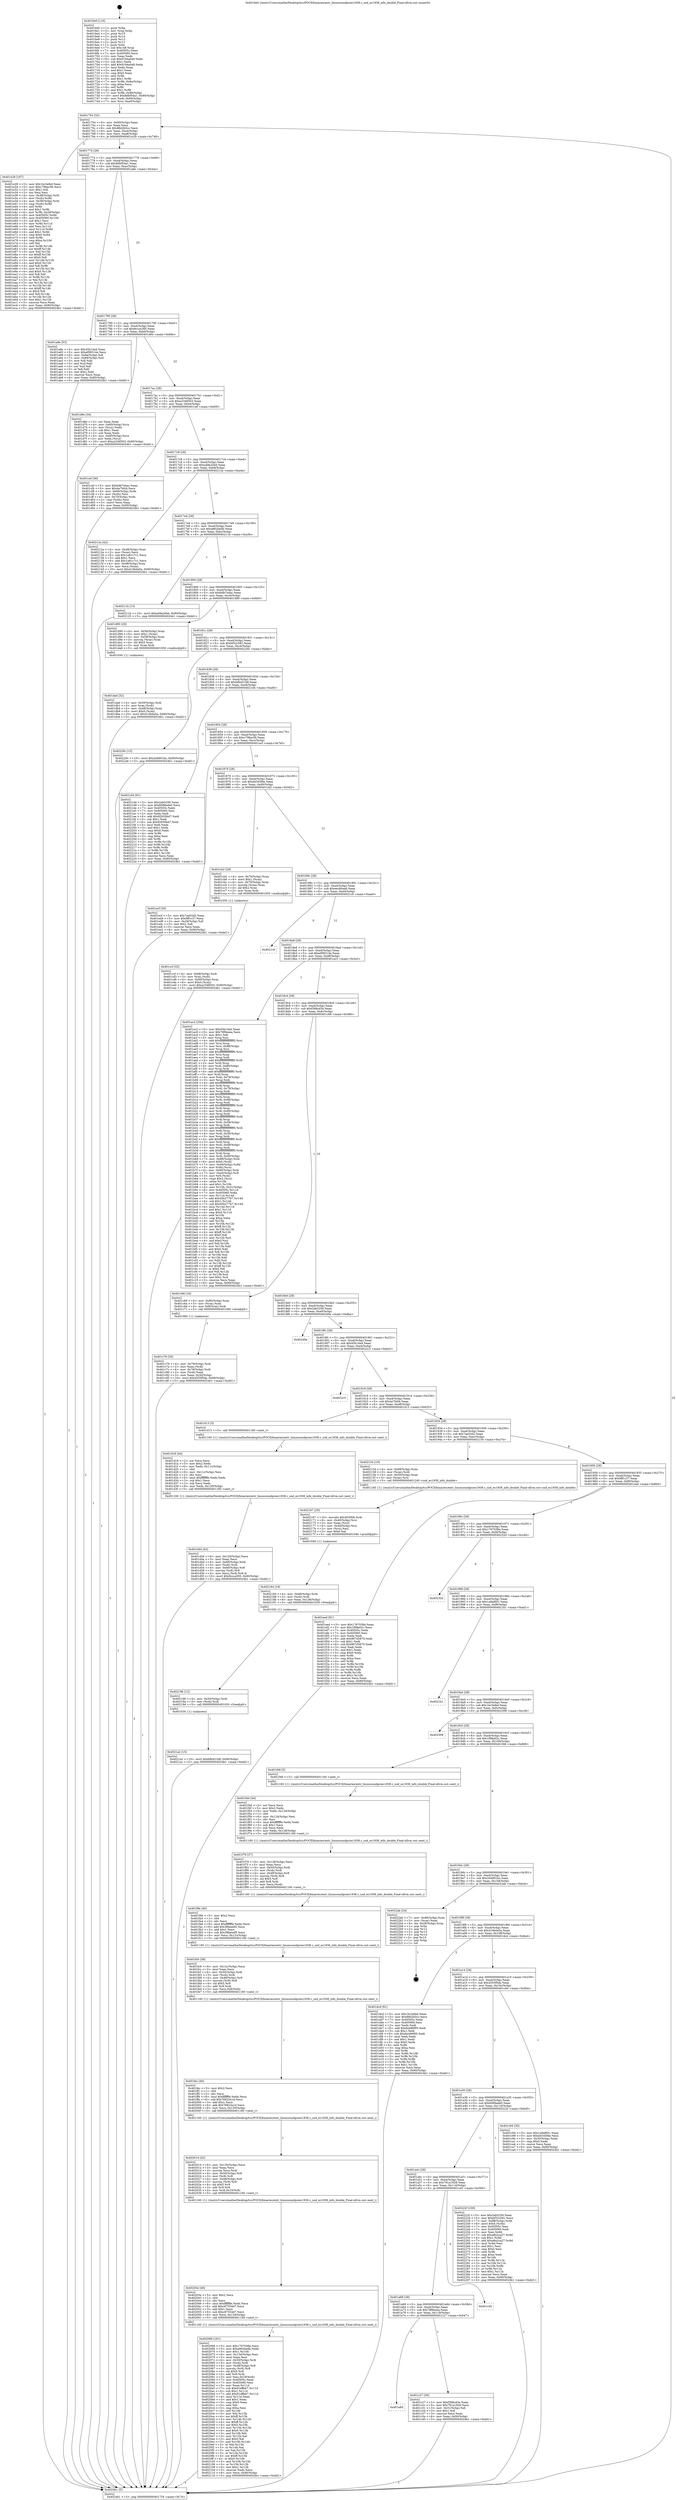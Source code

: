 digraph "0x4016e0" {
  label = "0x4016e0 (/mnt/c/Users/mathe/Desktop/tcc/POCII/binaries/extr_linuxsoundpcies1938.c_snd_es1938_info_double_Final-ollvm.out::main(0))"
  labelloc = "t"
  node[shape=record]

  Entry [label="",width=0.3,height=0.3,shape=circle,fillcolor=black,style=filled]
  "0x401754" [label="{
     0x401754 [32]\l
     | [instrs]\l
     &nbsp;&nbsp;0x401754 \<+6\>: mov -0x90(%rbp),%eax\l
     &nbsp;&nbsp;0x40175a \<+2\>: mov %eax,%ecx\l
     &nbsp;&nbsp;0x40175c \<+6\>: sub $0x88d2b5cc,%ecx\l
     &nbsp;&nbsp;0x401762 \<+6\>: mov %eax,-0xa4(%rbp)\l
     &nbsp;&nbsp;0x401768 \<+6\>: mov %ecx,-0xa8(%rbp)\l
     &nbsp;&nbsp;0x40176e \<+6\>: je 0000000000401e28 \<main+0x748\>\l
  }"]
  "0x401e28" [label="{
     0x401e28 [167]\l
     | [instrs]\l
     &nbsp;&nbsp;0x401e28 \<+5\>: mov $0x1bc3efed,%eax\l
     &nbsp;&nbsp;0x401e2d \<+5\>: mov $0xc796ac5b,%ecx\l
     &nbsp;&nbsp;0x401e32 \<+2\>: mov $0x1,%dl\l
     &nbsp;&nbsp;0x401e34 \<+2\>: xor %esi,%esi\l
     &nbsp;&nbsp;0x401e36 \<+4\>: mov -0x48(%rbp),%rdi\l
     &nbsp;&nbsp;0x401e3a \<+3\>: mov (%rdi),%r8d\l
     &nbsp;&nbsp;0x401e3d \<+4\>: mov -0x58(%rbp),%rdi\l
     &nbsp;&nbsp;0x401e41 \<+3\>: cmp (%rdi),%r8d\l
     &nbsp;&nbsp;0x401e44 \<+4\>: setl %r9b\l
     &nbsp;&nbsp;0x401e48 \<+4\>: and $0x1,%r9b\l
     &nbsp;&nbsp;0x401e4c \<+4\>: mov %r9b,-0x29(%rbp)\l
     &nbsp;&nbsp;0x401e50 \<+8\>: mov 0x40505c,%r8d\l
     &nbsp;&nbsp;0x401e58 \<+8\>: mov 0x405060,%r10d\l
     &nbsp;&nbsp;0x401e60 \<+3\>: sub $0x1,%esi\l
     &nbsp;&nbsp;0x401e63 \<+3\>: mov %r8d,%r11d\l
     &nbsp;&nbsp;0x401e66 \<+3\>: add %esi,%r11d\l
     &nbsp;&nbsp;0x401e69 \<+4\>: imul %r11d,%r8d\l
     &nbsp;&nbsp;0x401e6d \<+4\>: and $0x1,%r8d\l
     &nbsp;&nbsp;0x401e71 \<+4\>: cmp $0x0,%r8d\l
     &nbsp;&nbsp;0x401e75 \<+4\>: sete %r9b\l
     &nbsp;&nbsp;0x401e79 \<+4\>: cmp $0xa,%r10d\l
     &nbsp;&nbsp;0x401e7d \<+3\>: setl %bl\l
     &nbsp;&nbsp;0x401e80 \<+3\>: mov %r9b,%r14b\l
     &nbsp;&nbsp;0x401e83 \<+4\>: xor $0xff,%r14b\l
     &nbsp;&nbsp;0x401e87 \<+3\>: mov %bl,%r15b\l
     &nbsp;&nbsp;0x401e8a \<+4\>: xor $0xff,%r15b\l
     &nbsp;&nbsp;0x401e8e \<+3\>: xor $0x0,%dl\l
     &nbsp;&nbsp;0x401e91 \<+3\>: mov %r14b,%r12b\l
     &nbsp;&nbsp;0x401e94 \<+4\>: and $0x0,%r12b\l
     &nbsp;&nbsp;0x401e98 \<+3\>: and %dl,%r9b\l
     &nbsp;&nbsp;0x401e9b \<+3\>: mov %r15b,%r13b\l
     &nbsp;&nbsp;0x401e9e \<+4\>: and $0x0,%r13b\l
     &nbsp;&nbsp;0x401ea2 \<+2\>: and %dl,%bl\l
     &nbsp;&nbsp;0x401ea4 \<+3\>: or %r9b,%r12b\l
     &nbsp;&nbsp;0x401ea7 \<+3\>: or %bl,%r13b\l
     &nbsp;&nbsp;0x401eaa \<+3\>: xor %r13b,%r12b\l
     &nbsp;&nbsp;0x401ead \<+3\>: or %r15b,%r14b\l
     &nbsp;&nbsp;0x401eb0 \<+4\>: xor $0xff,%r14b\l
     &nbsp;&nbsp;0x401eb4 \<+3\>: or $0x0,%dl\l
     &nbsp;&nbsp;0x401eb7 \<+3\>: and %dl,%r14b\l
     &nbsp;&nbsp;0x401eba \<+3\>: or %r14b,%r12b\l
     &nbsp;&nbsp;0x401ebd \<+4\>: test $0x1,%r12b\l
     &nbsp;&nbsp;0x401ec1 \<+3\>: cmovne %ecx,%eax\l
     &nbsp;&nbsp;0x401ec4 \<+6\>: mov %eax,-0x90(%rbp)\l
     &nbsp;&nbsp;0x401eca \<+5\>: jmp 00000000004024b1 \<main+0xdd1\>\l
  }"]
  "0x401774" [label="{
     0x401774 [28]\l
     | [instrs]\l
     &nbsp;&nbsp;0x401774 \<+5\>: jmp 0000000000401779 \<main+0x99\>\l
     &nbsp;&nbsp;0x401779 \<+6\>: mov -0xa4(%rbp),%eax\l
     &nbsp;&nbsp;0x40177f \<+5\>: sub $0x8dbf54a1,%eax\l
     &nbsp;&nbsp;0x401784 \<+6\>: mov %eax,-0xac(%rbp)\l
     &nbsp;&nbsp;0x40178a \<+6\>: je 0000000000401a8e \<main+0x3ae\>\l
  }"]
  Exit [label="",width=0.3,height=0.3,shape=circle,fillcolor=black,style=filled,peripheries=2]
  "0x401a8e" [label="{
     0x401a8e [53]\l
     | [instrs]\l
     &nbsp;&nbsp;0x401a8e \<+5\>: mov $0x45b14a4,%eax\l
     &nbsp;&nbsp;0x401a93 \<+5\>: mov $0xef08314e,%ecx\l
     &nbsp;&nbsp;0x401a98 \<+6\>: mov -0x8a(%rbp),%dl\l
     &nbsp;&nbsp;0x401a9e \<+7\>: mov -0x89(%rbp),%sil\l
     &nbsp;&nbsp;0x401aa5 \<+3\>: mov %dl,%dil\l
     &nbsp;&nbsp;0x401aa8 \<+3\>: and %sil,%dil\l
     &nbsp;&nbsp;0x401aab \<+3\>: xor %sil,%dl\l
     &nbsp;&nbsp;0x401aae \<+3\>: or %dl,%dil\l
     &nbsp;&nbsp;0x401ab1 \<+4\>: test $0x1,%dil\l
     &nbsp;&nbsp;0x401ab5 \<+3\>: cmovne %ecx,%eax\l
     &nbsp;&nbsp;0x401ab8 \<+6\>: mov %eax,-0x90(%rbp)\l
     &nbsp;&nbsp;0x401abe \<+5\>: jmp 00000000004024b1 \<main+0xdd1\>\l
  }"]
  "0x401790" [label="{
     0x401790 [28]\l
     | [instrs]\l
     &nbsp;&nbsp;0x401790 \<+5\>: jmp 0000000000401795 \<main+0xb5\>\l
     &nbsp;&nbsp;0x401795 \<+6\>: mov -0xa4(%rbp),%eax\l
     &nbsp;&nbsp;0x40179b \<+5\>: sub $0x9ccca395,%eax\l
     &nbsp;&nbsp;0x4017a0 \<+6\>: mov %eax,-0xb0(%rbp)\l
     &nbsp;&nbsp;0x4017a6 \<+6\>: je 0000000000401d6e \<main+0x68e\>\l
  }"]
  "0x4024b1" [label="{
     0x4024b1 [5]\l
     | [instrs]\l
     &nbsp;&nbsp;0x4024b1 \<+5\>: jmp 0000000000401754 \<main+0x74\>\l
  }"]
  "0x4016e0" [label="{
     0x4016e0 [116]\l
     | [instrs]\l
     &nbsp;&nbsp;0x4016e0 \<+1\>: push %rbp\l
     &nbsp;&nbsp;0x4016e1 \<+3\>: mov %rsp,%rbp\l
     &nbsp;&nbsp;0x4016e4 \<+2\>: push %r15\l
     &nbsp;&nbsp;0x4016e6 \<+2\>: push %r14\l
     &nbsp;&nbsp;0x4016e8 \<+2\>: push %r13\l
     &nbsp;&nbsp;0x4016ea \<+2\>: push %r12\l
     &nbsp;&nbsp;0x4016ec \<+1\>: push %rbx\l
     &nbsp;&nbsp;0x4016ed \<+7\>: sub $0x148,%rsp\l
     &nbsp;&nbsp;0x4016f4 \<+7\>: mov 0x40505c,%eax\l
     &nbsp;&nbsp;0x4016fb \<+7\>: mov 0x405060,%ecx\l
     &nbsp;&nbsp;0x401702 \<+2\>: mov %eax,%edx\l
     &nbsp;&nbsp;0x401704 \<+6\>: sub $0x9194a0a9,%edx\l
     &nbsp;&nbsp;0x40170a \<+3\>: sub $0x1,%edx\l
     &nbsp;&nbsp;0x40170d \<+6\>: add $0x9194a0a9,%edx\l
     &nbsp;&nbsp;0x401713 \<+3\>: imul %edx,%eax\l
     &nbsp;&nbsp;0x401716 \<+3\>: and $0x1,%eax\l
     &nbsp;&nbsp;0x401719 \<+3\>: cmp $0x0,%eax\l
     &nbsp;&nbsp;0x40171c \<+4\>: sete %r8b\l
     &nbsp;&nbsp;0x401720 \<+4\>: and $0x1,%r8b\l
     &nbsp;&nbsp;0x401724 \<+7\>: mov %r8b,-0x8a(%rbp)\l
     &nbsp;&nbsp;0x40172b \<+3\>: cmp $0xa,%ecx\l
     &nbsp;&nbsp;0x40172e \<+4\>: setl %r8b\l
     &nbsp;&nbsp;0x401732 \<+4\>: and $0x1,%r8b\l
     &nbsp;&nbsp;0x401736 \<+7\>: mov %r8b,-0x89(%rbp)\l
     &nbsp;&nbsp;0x40173d \<+10\>: movl $0x8dbf54a1,-0x90(%rbp)\l
     &nbsp;&nbsp;0x401747 \<+6\>: mov %edi,-0x94(%rbp)\l
     &nbsp;&nbsp;0x40174d \<+7\>: mov %rsi,-0xa0(%rbp)\l
  }"]
  "0x4021a2" [label="{
     0x4021a2 [15]\l
     | [instrs]\l
     &nbsp;&nbsp;0x4021a2 \<+10\>: movl $0xbfb451b8,-0x90(%rbp)\l
     &nbsp;&nbsp;0x4021ac \<+5\>: jmp 00000000004024b1 \<main+0xdd1\>\l
  }"]
  "0x401d6e" [label="{
     0x401d6e [34]\l
     | [instrs]\l
     &nbsp;&nbsp;0x401d6e \<+2\>: xor %eax,%eax\l
     &nbsp;&nbsp;0x401d70 \<+4\>: mov -0x60(%rbp),%rcx\l
     &nbsp;&nbsp;0x401d74 \<+2\>: mov (%rcx),%edx\l
     &nbsp;&nbsp;0x401d76 \<+3\>: sub $0x1,%eax\l
     &nbsp;&nbsp;0x401d79 \<+2\>: sub %eax,%edx\l
     &nbsp;&nbsp;0x401d7b \<+4\>: mov -0x60(%rbp),%rcx\l
     &nbsp;&nbsp;0x401d7f \<+2\>: mov %edx,(%rcx)\l
     &nbsp;&nbsp;0x401d81 \<+10\>: movl $0xa2348503,-0x90(%rbp)\l
     &nbsp;&nbsp;0x401d8b \<+5\>: jmp 00000000004024b1 \<main+0xdd1\>\l
  }"]
  "0x4017ac" [label="{
     0x4017ac [28]\l
     | [instrs]\l
     &nbsp;&nbsp;0x4017ac \<+5\>: jmp 00000000004017b1 \<main+0xd1\>\l
     &nbsp;&nbsp;0x4017b1 \<+6\>: mov -0xa4(%rbp),%eax\l
     &nbsp;&nbsp;0x4017b7 \<+5\>: sub $0xa2348503,%eax\l
     &nbsp;&nbsp;0x4017bc \<+6\>: mov %eax,-0xb4(%rbp)\l
     &nbsp;&nbsp;0x4017c2 \<+6\>: je 0000000000401cef \<main+0x60f\>\l
  }"]
  "0x402196" [label="{
     0x402196 [12]\l
     | [instrs]\l
     &nbsp;&nbsp;0x402196 \<+4\>: mov -0x50(%rbp),%rdi\l
     &nbsp;&nbsp;0x40219a \<+3\>: mov (%rdi),%rdi\l
     &nbsp;&nbsp;0x40219d \<+5\>: call 0000000000401030 \<free@plt\>\l
     | [calls]\l
     &nbsp;&nbsp;0x401030 \{1\} (unknown)\l
  }"]
  "0x401cef" [label="{
     0x401cef [36]\l
     | [instrs]\l
     &nbsp;&nbsp;0x401cef \<+5\>: mov $0xbdb7e4ac,%eax\l
     &nbsp;&nbsp;0x401cf4 \<+5\>: mov $0x4e7bfcb,%ecx\l
     &nbsp;&nbsp;0x401cf9 \<+4\>: mov -0x60(%rbp),%rdx\l
     &nbsp;&nbsp;0x401cfd \<+2\>: mov (%rdx),%esi\l
     &nbsp;&nbsp;0x401cff \<+4\>: mov -0x70(%rbp),%rdx\l
     &nbsp;&nbsp;0x401d03 \<+2\>: cmp (%rdx),%esi\l
     &nbsp;&nbsp;0x401d05 \<+3\>: cmovl %ecx,%eax\l
     &nbsp;&nbsp;0x401d08 \<+6\>: mov %eax,-0x90(%rbp)\l
     &nbsp;&nbsp;0x401d0e \<+5\>: jmp 00000000004024b1 \<main+0xdd1\>\l
  }"]
  "0x4017c8" [label="{
     0x4017c8 [28]\l
     | [instrs]\l
     &nbsp;&nbsp;0x4017c8 \<+5\>: jmp 00000000004017cd \<main+0xed\>\l
     &nbsp;&nbsp;0x4017cd \<+6\>: mov -0xa4(%rbp),%eax\l
     &nbsp;&nbsp;0x4017d3 \<+5\>: sub $0xa49a2d4d,%eax\l
     &nbsp;&nbsp;0x4017d8 \<+6\>: mov %eax,-0xb8(%rbp)\l
     &nbsp;&nbsp;0x4017de \<+6\>: je 000000000040212a \<main+0xa4a\>\l
  }"]
  "0x402184" [label="{
     0x402184 [18]\l
     | [instrs]\l
     &nbsp;&nbsp;0x402184 \<+4\>: mov -0x68(%rbp),%rdi\l
     &nbsp;&nbsp;0x402188 \<+3\>: mov (%rdi),%rdi\l
     &nbsp;&nbsp;0x40218b \<+6\>: mov %eax,-0x138(%rbp)\l
     &nbsp;&nbsp;0x402191 \<+5\>: call 0000000000401030 \<free@plt\>\l
     | [calls]\l
     &nbsp;&nbsp;0x401030 \{1\} (unknown)\l
  }"]
  "0x40212a" [label="{
     0x40212a [42]\l
     | [instrs]\l
     &nbsp;&nbsp;0x40212a \<+4\>: mov -0x48(%rbp),%rax\l
     &nbsp;&nbsp;0x40212e \<+2\>: mov (%rax),%ecx\l
     &nbsp;&nbsp;0x402130 \<+6\>: sub $0x1a81c7c1,%ecx\l
     &nbsp;&nbsp;0x402136 \<+3\>: add $0x1,%ecx\l
     &nbsp;&nbsp;0x402139 \<+6\>: add $0x1a81c7c1,%ecx\l
     &nbsp;&nbsp;0x40213f \<+4\>: mov -0x48(%rbp),%rax\l
     &nbsp;&nbsp;0x402143 \<+2\>: mov %ecx,(%rax)\l
     &nbsp;&nbsp;0x402145 \<+10\>: movl $0x410bda5a,-0x90(%rbp)\l
     &nbsp;&nbsp;0x40214f \<+5\>: jmp 00000000004024b1 \<main+0xdd1\>\l
  }"]
  "0x4017e4" [label="{
     0x4017e4 [28]\l
     | [instrs]\l
     &nbsp;&nbsp;0x4017e4 \<+5\>: jmp 00000000004017e9 \<main+0x109\>\l
     &nbsp;&nbsp;0x4017e9 \<+6\>: mov -0xa4(%rbp),%eax\l
     &nbsp;&nbsp;0x4017ef \<+5\>: sub $0xa862bedb,%eax\l
     &nbsp;&nbsp;0x4017f4 \<+6\>: mov %eax,-0xbc(%rbp)\l
     &nbsp;&nbsp;0x4017fa \<+6\>: je 000000000040211b \<main+0xa3b\>\l
  }"]
  "0x402167" [label="{
     0x402167 [29]\l
     | [instrs]\l
     &nbsp;&nbsp;0x402167 \<+10\>: movabs $0x4030b6,%rdi\l
     &nbsp;&nbsp;0x402171 \<+4\>: mov -0x40(%rbp),%rsi\l
     &nbsp;&nbsp;0x402175 \<+2\>: mov %eax,(%rsi)\l
     &nbsp;&nbsp;0x402177 \<+4\>: mov -0x40(%rbp),%rsi\l
     &nbsp;&nbsp;0x40217b \<+2\>: mov (%rsi),%esi\l
     &nbsp;&nbsp;0x40217d \<+2\>: mov $0x0,%al\l
     &nbsp;&nbsp;0x40217f \<+5\>: call 0000000000401040 \<printf@plt\>\l
     | [calls]\l
     &nbsp;&nbsp;0x401040 \{1\} (unknown)\l
  }"]
  "0x40211b" [label="{
     0x40211b [15]\l
     | [instrs]\l
     &nbsp;&nbsp;0x40211b \<+10\>: movl $0xa49a2d4d,-0x90(%rbp)\l
     &nbsp;&nbsp;0x402125 \<+5\>: jmp 00000000004024b1 \<main+0xdd1\>\l
  }"]
  "0x401800" [label="{
     0x401800 [28]\l
     | [instrs]\l
     &nbsp;&nbsp;0x401800 \<+5\>: jmp 0000000000401805 \<main+0x125\>\l
     &nbsp;&nbsp;0x401805 \<+6\>: mov -0xa4(%rbp),%eax\l
     &nbsp;&nbsp;0x40180b \<+5\>: sub $0xbdb7e4ac,%eax\l
     &nbsp;&nbsp;0x401810 \<+6\>: mov %eax,-0xc0(%rbp)\l
     &nbsp;&nbsp;0x401816 \<+6\>: je 0000000000401d90 \<main+0x6b0\>\l
  }"]
  "0x402066" [label="{
     0x402066 [181]\l
     | [instrs]\l
     &nbsp;&nbsp;0x402066 \<+5\>: mov $0x1767038a,%ecx\l
     &nbsp;&nbsp;0x40206b \<+5\>: mov $0xa862bedb,%edx\l
     &nbsp;&nbsp;0x402070 \<+3\>: mov $0x1,%r10b\l
     &nbsp;&nbsp;0x402073 \<+6\>: mov -0x134(%rbp),%esi\l
     &nbsp;&nbsp;0x402079 \<+3\>: imul %eax,%esi\l
     &nbsp;&nbsp;0x40207c \<+4\>: mov -0x50(%rbp),%rdi\l
     &nbsp;&nbsp;0x402080 \<+3\>: mov (%rdi),%rdi\l
     &nbsp;&nbsp;0x402083 \<+4\>: mov -0x48(%rbp),%r8\l
     &nbsp;&nbsp;0x402087 \<+3\>: movslq (%r8),%r8\l
     &nbsp;&nbsp;0x40208a \<+4\>: shl $0x5,%r8\l
     &nbsp;&nbsp;0x40208e \<+3\>: add %r8,%rdi\l
     &nbsp;&nbsp;0x402091 \<+3\>: mov %esi,0x18(%rdi)\l
     &nbsp;&nbsp;0x402094 \<+7\>: mov 0x40505c,%eax\l
     &nbsp;&nbsp;0x40209b \<+7\>: mov 0x405060,%esi\l
     &nbsp;&nbsp;0x4020a2 \<+3\>: mov %eax,%r11d\l
     &nbsp;&nbsp;0x4020a5 \<+7\>: sub $0x91dffeb7,%r11d\l
     &nbsp;&nbsp;0x4020ac \<+4\>: sub $0x1,%r11d\l
     &nbsp;&nbsp;0x4020b0 \<+7\>: add $0x91dffeb7,%r11d\l
     &nbsp;&nbsp;0x4020b7 \<+4\>: imul %r11d,%eax\l
     &nbsp;&nbsp;0x4020bb \<+3\>: and $0x1,%eax\l
     &nbsp;&nbsp;0x4020be \<+3\>: cmp $0x0,%eax\l
     &nbsp;&nbsp;0x4020c1 \<+3\>: sete %bl\l
     &nbsp;&nbsp;0x4020c4 \<+3\>: cmp $0xa,%esi\l
     &nbsp;&nbsp;0x4020c7 \<+4\>: setl %r14b\l
     &nbsp;&nbsp;0x4020cb \<+3\>: mov %bl,%r15b\l
     &nbsp;&nbsp;0x4020ce \<+4\>: xor $0xff,%r15b\l
     &nbsp;&nbsp;0x4020d2 \<+3\>: mov %r14b,%r12b\l
     &nbsp;&nbsp;0x4020d5 \<+4\>: xor $0xff,%r12b\l
     &nbsp;&nbsp;0x4020d9 \<+4\>: xor $0x0,%r10b\l
     &nbsp;&nbsp;0x4020dd \<+3\>: mov %r15b,%r13b\l
     &nbsp;&nbsp;0x4020e0 \<+4\>: and $0x0,%r13b\l
     &nbsp;&nbsp;0x4020e4 \<+3\>: and %r10b,%bl\l
     &nbsp;&nbsp;0x4020e7 \<+3\>: mov %r12b,%al\l
     &nbsp;&nbsp;0x4020ea \<+2\>: and $0x0,%al\l
     &nbsp;&nbsp;0x4020ec \<+3\>: and %r10b,%r14b\l
     &nbsp;&nbsp;0x4020ef \<+3\>: or %bl,%r13b\l
     &nbsp;&nbsp;0x4020f2 \<+3\>: or %r14b,%al\l
     &nbsp;&nbsp;0x4020f5 \<+3\>: xor %al,%r13b\l
     &nbsp;&nbsp;0x4020f8 \<+3\>: or %r12b,%r15b\l
     &nbsp;&nbsp;0x4020fb \<+4\>: xor $0xff,%r15b\l
     &nbsp;&nbsp;0x4020ff \<+4\>: or $0x0,%r10b\l
     &nbsp;&nbsp;0x402103 \<+3\>: and %r10b,%r15b\l
     &nbsp;&nbsp;0x402106 \<+3\>: or %r15b,%r13b\l
     &nbsp;&nbsp;0x402109 \<+4\>: test $0x1,%r13b\l
     &nbsp;&nbsp;0x40210d \<+3\>: cmovne %edx,%ecx\l
     &nbsp;&nbsp;0x402110 \<+6\>: mov %ecx,-0x90(%rbp)\l
     &nbsp;&nbsp;0x402116 \<+5\>: jmp 00000000004024b1 \<main+0xdd1\>\l
  }"]
  "0x401d90" [label="{
     0x401d90 [29]\l
     | [instrs]\l
     &nbsp;&nbsp;0x401d90 \<+4\>: mov -0x58(%rbp),%rax\l
     &nbsp;&nbsp;0x401d94 \<+6\>: movl $0x1,(%rax)\l
     &nbsp;&nbsp;0x401d9a \<+4\>: mov -0x58(%rbp),%rax\l
     &nbsp;&nbsp;0x401d9e \<+3\>: movslq (%rax),%rax\l
     &nbsp;&nbsp;0x401da1 \<+4\>: shl $0x5,%rax\l
     &nbsp;&nbsp;0x401da5 \<+3\>: mov %rax,%rdi\l
     &nbsp;&nbsp;0x401da8 \<+5\>: call 0000000000401050 \<malloc@plt\>\l
     | [calls]\l
     &nbsp;&nbsp;0x401050 \{1\} (unknown)\l
  }"]
  "0x40181c" [label="{
     0x40181c [28]\l
     | [instrs]\l
     &nbsp;&nbsp;0x40181c \<+5\>: jmp 0000000000401821 \<main+0x141\>\l
     &nbsp;&nbsp;0x401821 \<+6\>: mov -0xa4(%rbp),%eax\l
     &nbsp;&nbsp;0x401827 \<+5\>: sub $0xbf32c581,%eax\l
     &nbsp;&nbsp;0x40182c \<+6\>: mov %eax,-0xc4(%rbp)\l
     &nbsp;&nbsp;0x401832 \<+6\>: je 000000000040229c \<main+0xbbc\>\l
  }"]
  "0x40203e" [label="{
     0x40203e [40]\l
     | [instrs]\l
     &nbsp;&nbsp;0x40203e \<+5\>: mov $0x2,%ecx\l
     &nbsp;&nbsp;0x402043 \<+1\>: cltd\l
     &nbsp;&nbsp;0x402044 \<+2\>: idiv %ecx\l
     &nbsp;&nbsp;0x402046 \<+6\>: imul $0xfffffffe,%edx,%ecx\l
     &nbsp;&nbsp;0x40204c \<+6\>: add $0xc87554d7,%ecx\l
     &nbsp;&nbsp;0x402052 \<+3\>: add $0x1,%ecx\l
     &nbsp;&nbsp;0x402055 \<+6\>: sub $0xc87554d7,%ecx\l
     &nbsp;&nbsp;0x40205b \<+6\>: mov %ecx,-0x134(%rbp)\l
     &nbsp;&nbsp;0x402061 \<+5\>: call 0000000000401160 \<next_i\>\l
     | [calls]\l
     &nbsp;&nbsp;0x401160 \{1\} (/mnt/c/Users/mathe/Desktop/tcc/POCII/binaries/extr_linuxsoundpcies1938.c_snd_es1938_info_double_Final-ollvm.out::next_i)\l
  }"]
  "0x40229c" [label="{
     0x40229c [15]\l
     | [instrs]\l
     &nbsp;&nbsp;0x40229c \<+10\>: movl $0x2d4901bc,-0x90(%rbp)\l
     &nbsp;&nbsp;0x4022a6 \<+5\>: jmp 00000000004024b1 \<main+0xdd1\>\l
  }"]
  "0x401838" [label="{
     0x401838 [28]\l
     | [instrs]\l
     &nbsp;&nbsp;0x401838 \<+5\>: jmp 000000000040183d \<main+0x15d\>\l
     &nbsp;&nbsp;0x40183d \<+6\>: mov -0xa4(%rbp),%eax\l
     &nbsp;&nbsp;0x401843 \<+5\>: sub $0xbfb451b8,%eax\l
     &nbsp;&nbsp;0x401848 \<+6\>: mov %eax,-0xc8(%rbp)\l
     &nbsp;&nbsp;0x40184e \<+6\>: je 00000000004021d4 \<main+0xaf4\>\l
  }"]
  "0x402014" [label="{
     0x402014 [42]\l
     | [instrs]\l
     &nbsp;&nbsp;0x402014 \<+6\>: mov -0x130(%rbp),%ecx\l
     &nbsp;&nbsp;0x40201a \<+3\>: imul %eax,%ecx\l
     &nbsp;&nbsp;0x40201d \<+3\>: movslq %ecx,%rdi\l
     &nbsp;&nbsp;0x402020 \<+4\>: mov -0x50(%rbp),%r8\l
     &nbsp;&nbsp;0x402024 \<+3\>: mov (%r8),%r8\l
     &nbsp;&nbsp;0x402027 \<+4\>: mov -0x48(%rbp),%r9\l
     &nbsp;&nbsp;0x40202b \<+3\>: movslq (%r9),%r9\l
     &nbsp;&nbsp;0x40202e \<+4\>: shl $0x5,%r9\l
     &nbsp;&nbsp;0x402032 \<+3\>: add %r9,%r8\l
     &nbsp;&nbsp;0x402035 \<+4\>: mov %rdi,0x10(%r8)\l
     &nbsp;&nbsp;0x402039 \<+5\>: call 0000000000401160 \<next_i\>\l
     | [calls]\l
     &nbsp;&nbsp;0x401160 \{1\} (/mnt/c/Users/mathe/Desktop/tcc/POCII/binaries/extr_linuxsoundpcies1938.c_snd_es1938_info_double_Final-ollvm.out::next_i)\l
  }"]
  "0x4021d4" [label="{
     0x4021d4 [91]\l
     | [instrs]\l
     &nbsp;&nbsp;0x4021d4 \<+5\>: mov $0x2ab5256,%eax\l
     &nbsp;&nbsp;0x4021d9 \<+5\>: mov $0x6089ade0,%ecx\l
     &nbsp;&nbsp;0x4021de \<+7\>: mov 0x40505c,%edx\l
     &nbsp;&nbsp;0x4021e5 \<+7\>: mov 0x405060,%esi\l
     &nbsp;&nbsp;0x4021ec \<+2\>: mov %edx,%edi\l
     &nbsp;&nbsp;0x4021ee \<+6\>: add $0x92650bd7,%edi\l
     &nbsp;&nbsp;0x4021f4 \<+3\>: sub $0x1,%edi\l
     &nbsp;&nbsp;0x4021f7 \<+6\>: sub $0x92650bd7,%edi\l
     &nbsp;&nbsp;0x4021fd \<+3\>: imul %edi,%edx\l
     &nbsp;&nbsp;0x402200 \<+3\>: and $0x1,%edx\l
     &nbsp;&nbsp;0x402203 \<+3\>: cmp $0x0,%edx\l
     &nbsp;&nbsp;0x402206 \<+4\>: sete %r8b\l
     &nbsp;&nbsp;0x40220a \<+3\>: cmp $0xa,%esi\l
     &nbsp;&nbsp;0x40220d \<+4\>: setl %r9b\l
     &nbsp;&nbsp;0x402211 \<+3\>: mov %r8b,%r10b\l
     &nbsp;&nbsp;0x402214 \<+3\>: and %r9b,%r10b\l
     &nbsp;&nbsp;0x402217 \<+3\>: xor %r9b,%r8b\l
     &nbsp;&nbsp;0x40221a \<+3\>: or %r8b,%r10b\l
     &nbsp;&nbsp;0x40221d \<+4\>: test $0x1,%r10b\l
     &nbsp;&nbsp;0x402221 \<+3\>: cmovne %ecx,%eax\l
     &nbsp;&nbsp;0x402224 \<+6\>: mov %eax,-0x90(%rbp)\l
     &nbsp;&nbsp;0x40222a \<+5\>: jmp 00000000004024b1 \<main+0xdd1\>\l
  }"]
  "0x401854" [label="{
     0x401854 [28]\l
     | [instrs]\l
     &nbsp;&nbsp;0x401854 \<+5\>: jmp 0000000000401859 \<main+0x179\>\l
     &nbsp;&nbsp;0x401859 \<+6\>: mov -0xa4(%rbp),%eax\l
     &nbsp;&nbsp;0x40185f \<+5\>: sub $0xc796ac5b,%eax\l
     &nbsp;&nbsp;0x401864 \<+6\>: mov %eax,-0xcc(%rbp)\l
     &nbsp;&nbsp;0x40186a \<+6\>: je 0000000000401ecf \<main+0x7ef\>\l
  }"]
  "0x401fec" [label="{
     0x401fec [40]\l
     | [instrs]\l
     &nbsp;&nbsp;0x401fec \<+5\>: mov $0x2,%ecx\l
     &nbsp;&nbsp;0x401ff1 \<+1\>: cltd\l
     &nbsp;&nbsp;0x401ff2 \<+2\>: idiv %ecx\l
     &nbsp;&nbsp;0x401ff4 \<+6\>: imul $0xfffffffe,%edx,%ecx\l
     &nbsp;&nbsp;0x401ffa \<+6\>: sub $0x76823a1d,%ecx\l
     &nbsp;&nbsp;0x402000 \<+3\>: add $0x1,%ecx\l
     &nbsp;&nbsp;0x402003 \<+6\>: add $0x76823a1d,%ecx\l
     &nbsp;&nbsp;0x402009 \<+6\>: mov %ecx,-0x130(%rbp)\l
     &nbsp;&nbsp;0x40200f \<+5\>: call 0000000000401160 \<next_i\>\l
     | [calls]\l
     &nbsp;&nbsp;0x401160 \{1\} (/mnt/c/Users/mathe/Desktop/tcc/POCII/binaries/extr_linuxsoundpcies1938.c_snd_es1938_info_double_Final-ollvm.out::next_i)\l
  }"]
  "0x401ecf" [label="{
     0x401ecf [30]\l
     | [instrs]\l
     &nbsp;&nbsp;0x401ecf \<+5\>: mov $0x7ae03d2,%eax\l
     &nbsp;&nbsp;0x401ed4 \<+5\>: mov $0x9ff1c37,%ecx\l
     &nbsp;&nbsp;0x401ed9 \<+3\>: mov -0x29(%rbp),%dl\l
     &nbsp;&nbsp;0x401edc \<+3\>: test $0x1,%dl\l
     &nbsp;&nbsp;0x401edf \<+3\>: cmovne %ecx,%eax\l
     &nbsp;&nbsp;0x401ee2 \<+6\>: mov %eax,-0x90(%rbp)\l
     &nbsp;&nbsp;0x401ee8 \<+5\>: jmp 00000000004024b1 \<main+0xdd1\>\l
  }"]
  "0x401870" [label="{
     0x401870 [28]\l
     | [instrs]\l
     &nbsp;&nbsp;0x401870 \<+5\>: jmp 0000000000401875 \<main+0x195\>\l
     &nbsp;&nbsp;0x401875 \<+6\>: mov -0xa4(%rbp),%eax\l
     &nbsp;&nbsp;0x40187b \<+5\>: sub $0xd4345fde,%eax\l
     &nbsp;&nbsp;0x401880 \<+6\>: mov %eax,-0xd0(%rbp)\l
     &nbsp;&nbsp;0x401886 \<+6\>: je 0000000000401cb2 \<main+0x5d2\>\l
  }"]
  "0x401fc6" [label="{
     0x401fc6 [38]\l
     | [instrs]\l
     &nbsp;&nbsp;0x401fc6 \<+6\>: mov -0x12c(%rbp),%ecx\l
     &nbsp;&nbsp;0x401fcc \<+3\>: imul %eax,%ecx\l
     &nbsp;&nbsp;0x401fcf \<+4\>: mov -0x50(%rbp),%rdi\l
     &nbsp;&nbsp;0x401fd3 \<+3\>: mov (%rdi),%rdi\l
     &nbsp;&nbsp;0x401fd6 \<+4\>: mov -0x48(%rbp),%r8\l
     &nbsp;&nbsp;0x401fda \<+3\>: movslq (%r8),%r8\l
     &nbsp;&nbsp;0x401fdd \<+4\>: shl $0x5,%r8\l
     &nbsp;&nbsp;0x401fe1 \<+3\>: add %r8,%rdi\l
     &nbsp;&nbsp;0x401fe4 \<+3\>: mov %ecx,0x8(%rdi)\l
     &nbsp;&nbsp;0x401fe7 \<+5\>: call 0000000000401160 \<next_i\>\l
     | [calls]\l
     &nbsp;&nbsp;0x401160 \{1\} (/mnt/c/Users/mathe/Desktop/tcc/POCII/binaries/extr_linuxsoundpcies1938.c_snd_es1938_info_double_Final-ollvm.out::next_i)\l
  }"]
  "0x401cb2" [label="{
     0x401cb2 [29]\l
     | [instrs]\l
     &nbsp;&nbsp;0x401cb2 \<+4\>: mov -0x70(%rbp),%rax\l
     &nbsp;&nbsp;0x401cb6 \<+6\>: movl $0x1,(%rax)\l
     &nbsp;&nbsp;0x401cbc \<+4\>: mov -0x70(%rbp),%rax\l
     &nbsp;&nbsp;0x401cc0 \<+3\>: movslq (%rax),%rax\l
     &nbsp;&nbsp;0x401cc3 \<+4\>: shl $0x2,%rax\l
     &nbsp;&nbsp;0x401cc7 \<+3\>: mov %rax,%rdi\l
     &nbsp;&nbsp;0x401cca \<+5\>: call 0000000000401050 \<malloc@plt\>\l
     | [calls]\l
     &nbsp;&nbsp;0x401050 \{1\} (unknown)\l
  }"]
  "0x40188c" [label="{
     0x40188c [28]\l
     | [instrs]\l
     &nbsp;&nbsp;0x40188c \<+5\>: jmp 0000000000401891 \<main+0x1b1\>\l
     &nbsp;&nbsp;0x401891 \<+6\>: mov -0xa4(%rbp),%eax\l
     &nbsp;&nbsp;0x401897 \<+5\>: sub $0xeec80ea6,%eax\l
     &nbsp;&nbsp;0x40189c \<+6\>: mov %eax,-0xd4(%rbp)\l
     &nbsp;&nbsp;0x4018a2 \<+6\>: je 00000000004021c0 \<main+0xae0\>\l
  }"]
  "0x401f9e" [label="{
     0x401f9e [40]\l
     | [instrs]\l
     &nbsp;&nbsp;0x401f9e \<+5\>: mov $0x2,%ecx\l
     &nbsp;&nbsp;0x401fa3 \<+1\>: cltd\l
     &nbsp;&nbsp;0x401fa4 \<+2\>: idiv %ecx\l
     &nbsp;&nbsp;0x401fa6 \<+6\>: imul $0xfffffffe,%edx,%ecx\l
     &nbsp;&nbsp;0x401fac \<+6\>: add $0x38beeef5,%ecx\l
     &nbsp;&nbsp;0x401fb2 \<+3\>: add $0x1,%ecx\l
     &nbsp;&nbsp;0x401fb5 \<+6\>: sub $0x38beeef5,%ecx\l
     &nbsp;&nbsp;0x401fbb \<+6\>: mov %ecx,-0x12c(%rbp)\l
     &nbsp;&nbsp;0x401fc1 \<+5\>: call 0000000000401160 \<next_i\>\l
     | [calls]\l
     &nbsp;&nbsp;0x401160 \{1\} (/mnt/c/Users/mathe/Desktop/tcc/POCII/binaries/extr_linuxsoundpcies1938.c_snd_es1938_info_double_Final-ollvm.out::next_i)\l
  }"]
  "0x4021c0" [label="{
     0x4021c0\l
  }", style=dashed]
  "0x4018a8" [label="{
     0x4018a8 [28]\l
     | [instrs]\l
     &nbsp;&nbsp;0x4018a8 \<+5\>: jmp 00000000004018ad \<main+0x1cd\>\l
     &nbsp;&nbsp;0x4018ad \<+6\>: mov -0xa4(%rbp),%eax\l
     &nbsp;&nbsp;0x4018b3 \<+5\>: sub $0xef08314e,%eax\l
     &nbsp;&nbsp;0x4018b8 \<+6\>: mov %eax,-0xd8(%rbp)\l
     &nbsp;&nbsp;0x4018be \<+6\>: je 0000000000401ac3 \<main+0x3e3\>\l
  }"]
  "0x401f79" [label="{
     0x401f79 [37]\l
     | [instrs]\l
     &nbsp;&nbsp;0x401f79 \<+6\>: mov -0x128(%rbp),%ecx\l
     &nbsp;&nbsp;0x401f7f \<+3\>: imul %eax,%ecx\l
     &nbsp;&nbsp;0x401f82 \<+4\>: mov -0x50(%rbp),%rdi\l
     &nbsp;&nbsp;0x401f86 \<+3\>: mov (%rdi),%rdi\l
     &nbsp;&nbsp;0x401f89 \<+4\>: mov -0x48(%rbp),%r8\l
     &nbsp;&nbsp;0x401f8d \<+3\>: movslq (%r8),%r8\l
     &nbsp;&nbsp;0x401f90 \<+4\>: shl $0x5,%r8\l
     &nbsp;&nbsp;0x401f94 \<+3\>: add %r8,%rdi\l
     &nbsp;&nbsp;0x401f97 \<+2\>: mov %ecx,(%rdi)\l
     &nbsp;&nbsp;0x401f99 \<+5\>: call 0000000000401160 \<next_i\>\l
     | [calls]\l
     &nbsp;&nbsp;0x401160 \{1\} (/mnt/c/Users/mathe/Desktop/tcc/POCII/binaries/extr_linuxsoundpcies1938.c_snd_es1938_info_double_Final-ollvm.out::next_i)\l
  }"]
  "0x401ac3" [label="{
     0x401ac3 [356]\l
     | [instrs]\l
     &nbsp;&nbsp;0x401ac3 \<+5\>: mov $0x45b14a4,%eax\l
     &nbsp;&nbsp;0x401ac8 \<+5\>: mov $0x78f9eeea,%ecx\l
     &nbsp;&nbsp;0x401acd \<+2\>: mov $0x1,%dl\l
     &nbsp;&nbsp;0x401acf \<+3\>: mov %rsp,%rsi\l
     &nbsp;&nbsp;0x401ad2 \<+4\>: add $0xfffffffffffffff0,%rsi\l
     &nbsp;&nbsp;0x401ad6 \<+3\>: mov %rsi,%rsp\l
     &nbsp;&nbsp;0x401ad9 \<+7\>: mov %rsi,-0x88(%rbp)\l
     &nbsp;&nbsp;0x401ae0 \<+3\>: mov %rsp,%rsi\l
     &nbsp;&nbsp;0x401ae3 \<+4\>: add $0xfffffffffffffff0,%rsi\l
     &nbsp;&nbsp;0x401ae7 \<+3\>: mov %rsi,%rsp\l
     &nbsp;&nbsp;0x401aea \<+3\>: mov %rsp,%rdi\l
     &nbsp;&nbsp;0x401aed \<+4\>: add $0xfffffffffffffff0,%rdi\l
     &nbsp;&nbsp;0x401af1 \<+3\>: mov %rdi,%rsp\l
     &nbsp;&nbsp;0x401af4 \<+4\>: mov %rdi,-0x80(%rbp)\l
     &nbsp;&nbsp;0x401af8 \<+3\>: mov %rsp,%rdi\l
     &nbsp;&nbsp;0x401afb \<+4\>: add $0xfffffffffffffff0,%rdi\l
     &nbsp;&nbsp;0x401aff \<+3\>: mov %rdi,%rsp\l
     &nbsp;&nbsp;0x401b02 \<+4\>: mov %rdi,-0x78(%rbp)\l
     &nbsp;&nbsp;0x401b06 \<+3\>: mov %rsp,%rdi\l
     &nbsp;&nbsp;0x401b09 \<+4\>: add $0xfffffffffffffff0,%rdi\l
     &nbsp;&nbsp;0x401b0d \<+3\>: mov %rdi,%rsp\l
     &nbsp;&nbsp;0x401b10 \<+4\>: mov %rdi,-0x70(%rbp)\l
     &nbsp;&nbsp;0x401b14 \<+3\>: mov %rsp,%rdi\l
     &nbsp;&nbsp;0x401b17 \<+4\>: add $0xfffffffffffffff0,%rdi\l
     &nbsp;&nbsp;0x401b1b \<+3\>: mov %rdi,%rsp\l
     &nbsp;&nbsp;0x401b1e \<+4\>: mov %rdi,-0x68(%rbp)\l
     &nbsp;&nbsp;0x401b22 \<+3\>: mov %rsp,%rdi\l
     &nbsp;&nbsp;0x401b25 \<+4\>: add $0xfffffffffffffff0,%rdi\l
     &nbsp;&nbsp;0x401b29 \<+3\>: mov %rdi,%rsp\l
     &nbsp;&nbsp;0x401b2c \<+4\>: mov %rdi,-0x60(%rbp)\l
     &nbsp;&nbsp;0x401b30 \<+3\>: mov %rsp,%rdi\l
     &nbsp;&nbsp;0x401b33 \<+4\>: add $0xfffffffffffffff0,%rdi\l
     &nbsp;&nbsp;0x401b37 \<+3\>: mov %rdi,%rsp\l
     &nbsp;&nbsp;0x401b3a \<+4\>: mov %rdi,-0x58(%rbp)\l
     &nbsp;&nbsp;0x401b3e \<+3\>: mov %rsp,%rdi\l
     &nbsp;&nbsp;0x401b41 \<+4\>: add $0xfffffffffffffff0,%rdi\l
     &nbsp;&nbsp;0x401b45 \<+3\>: mov %rdi,%rsp\l
     &nbsp;&nbsp;0x401b48 \<+4\>: mov %rdi,-0x50(%rbp)\l
     &nbsp;&nbsp;0x401b4c \<+3\>: mov %rsp,%rdi\l
     &nbsp;&nbsp;0x401b4f \<+4\>: add $0xfffffffffffffff0,%rdi\l
     &nbsp;&nbsp;0x401b53 \<+3\>: mov %rdi,%rsp\l
     &nbsp;&nbsp;0x401b56 \<+4\>: mov %rdi,-0x48(%rbp)\l
     &nbsp;&nbsp;0x401b5a \<+3\>: mov %rsp,%rdi\l
     &nbsp;&nbsp;0x401b5d \<+4\>: add $0xfffffffffffffff0,%rdi\l
     &nbsp;&nbsp;0x401b61 \<+3\>: mov %rdi,%rsp\l
     &nbsp;&nbsp;0x401b64 \<+4\>: mov %rdi,-0x40(%rbp)\l
     &nbsp;&nbsp;0x401b68 \<+7\>: mov -0x88(%rbp),%rdi\l
     &nbsp;&nbsp;0x401b6f \<+6\>: movl $0x0,(%rdi)\l
     &nbsp;&nbsp;0x401b75 \<+7\>: mov -0x94(%rbp),%r8d\l
     &nbsp;&nbsp;0x401b7c \<+3\>: mov %r8d,(%rsi)\l
     &nbsp;&nbsp;0x401b7f \<+4\>: mov -0x80(%rbp),%rdi\l
     &nbsp;&nbsp;0x401b83 \<+7\>: mov -0xa0(%rbp),%r9\l
     &nbsp;&nbsp;0x401b8a \<+3\>: mov %r9,(%rdi)\l
     &nbsp;&nbsp;0x401b8d \<+3\>: cmpl $0x2,(%rsi)\l
     &nbsp;&nbsp;0x401b90 \<+4\>: setne %r10b\l
     &nbsp;&nbsp;0x401b94 \<+4\>: and $0x1,%r10b\l
     &nbsp;&nbsp;0x401b98 \<+4\>: mov %r10b,-0x31(%rbp)\l
     &nbsp;&nbsp;0x401b9c \<+8\>: mov 0x40505c,%r11d\l
     &nbsp;&nbsp;0x401ba4 \<+7\>: mov 0x405060,%ebx\l
     &nbsp;&nbsp;0x401bab \<+3\>: mov %r11d,%r14d\l
     &nbsp;&nbsp;0x401bae \<+7\>: add $0x45b27767,%r14d\l
     &nbsp;&nbsp;0x401bb5 \<+4\>: sub $0x1,%r14d\l
     &nbsp;&nbsp;0x401bb9 \<+7\>: sub $0x45b27767,%r14d\l
     &nbsp;&nbsp;0x401bc0 \<+4\>: imul %r14d,%r11d\l
     &nbsp;&nbsp;0x401bc4 \<+4\>: and $0x1,%r11d\l
     &nbsp;&nbsp;0x401bc8 \<+4\>: cmp $0x0,%r11d\l
     &nbsp;&nbsp;0x401bcc \<+4\>: sete %r10b\l
     &nbsp;&nbsp;0x401bd0 \<+3\>: cmp $0xa,%ebx\l
     &nbsp;&nbsp;0x401bd3 \<+4\>: setl %r15b\l
     &nbsp;&nbsp;0x401bd7 \<+3\>: mov %r10b,%r12b\l
     &nbsp;&nbsp;0x401bda \<+4\>: xor $0xff,%r12b\l
     &nbsp;&nbsp;0x401bde \<+3\>: mov %r15b,%r13b\l
     &nbsp;&nbsp;0x401be1 \<+4\>: xor $0xff,%r13b\l
     &nbsp;&nbsp;0x401be5 \<+3\>: xor $0x0,%dl\l
     &nbsp;&nbsp;0x401be8 \<+3\>: mov %r12b,%sil\l
     &nbsp;&nbsp;0x401beb \<+4\>: and $0x0,%sil\l
     &nbsp;&nbsp;0x401bef \<+3\>: and %dl,%r10b\l
     &nbsp;&nbsp;0x401bf2 \<+3\>: mov %r13b,%dil\l
     &nbsp;&nbsp;0x401bf5 \<+4\>: and $0x0,%dil\l
     &nbsp;&nbsp;0x401bf9 \<+3\>: and %dl,%r15b\l
     &nbsp;&nbsp;0x401bfc \<+3\>: or %r10b,%sil\l
     &nbsp;&nbsp;0x401bff \<+3\>: or %r15b,%dil\l
     &nbsp;&nbsp;0x401c02 \<+3\>: xor %dil,%sil\l
     &nbsp;&nbsp;0x401c05 \<+3\>: or %r13b,%r12b\l
     &nbsp;&nbsp;0x401c08 \<+4\>: xor $0xff,%r12b\l
     &nbsp;&nbsp;0x401c0c \<+3\>: or $0x0,%dl\l
     &nbsp;&nbsp;0x401c0f \<+3\>: and %dl,%r12b\l
     &nbsp;&nbsp;0x401c12 \<+3\>: or %r12b,%sil\l
     &nbsp;&nbsp;0x401c15 \<+4\>: test $0x1,%sil\l
     &nbsp;&nbsp;0x401c19 \<+3\>: cmovne %ecx,%eax\l
     &nbsp;&nbsp;0x401c1c \<+6\>: mov %eax,-0x90(%rbp)\l
     &nbsp;&nbsp;0x401c22 \<+5\>: jmp 00000000004024b1 \<main+0xdd1\>\l
  }"]
  "0x4018c4" [label="{
     0x4018c4 [28]\l
     | [instrs]\l
     &nbsp;&nbsp;0x4018c4 \<+5\>: jmp 00000000004018c9 \<main+0x1e9\>\l
     &nbsp;&nbsp;0x4018c9 \<+6\>: mov -0xa4(%rbp),%eax\l
     &nbsp;&nbsp;0x4018cf \<+5\>: sub $0xf368cd3e,%eax\l
     &nbsp;&nbsp;0x4018d4 \<+6\>: mov %eax,-0xdc(%rbp)\l
     &nbsp;&nbsp;0x4018da \<+6\>: je 0000000000401c66 \<main+0x586\>\l
  }"]
  "0x401f4d" [label="{
     0x401f4d [44]\l
     | [instrs]\l
     &nbsp;&nbsp;0x401f4d \<+2\>: xor %ecx,%ecx\l
     &nbsp;&nbsp;0x401f4f \<+5\>: mov $0x2,%edx\l
     &nbsp;&nbsp;0x401f54 \<+6\>: mov %edx,-0x124(%rbp)\l
     &nbsp;&nbsp;0x401f5a \<+1\>: cltd\l
     &nbsp;&nbsp;0x401f5b \<+6\>: mov -0x124(%rbp),%esi\l
     &nbsp;&nbsp;0x401f61 \<+2\>: idiv %esi\l
     &nbsp;&nbsp;0x401f63 \<+6\>: imul $0xfffffffe,%edx,%edx\l
     &nbsp;&nbsp;0x401f69 \<+3\>: sub $0x1,%ecx\l
     &nbsp;&nbsp;0x401f6c \<+2\>: sub %ecx,%edx\l
     &nbsp;&nbsp;0x401f6e \<+6\>: mov %edx,-0x128(%rbp)\l
     &nbsp;&nbsp;0x401f74 \<+5\>: call 0000000000401160 \<next_i\>\l
     | [calls]\l
     &nbsp;&nbsp;0x401160 \{1\} (/mnt/c/Users/mathe/Desktop/tcc/POCII/binaries/extr_linuxsoundpcies1938.c_snd_es1938_info_double_Final-ollvm.out::next_i)\l
  }"]
  "0x401dad" [label="{
     0x401dad [32]\l
     | [instrs]\l
     &nbsp;&nbsp;0x401dad \<+4\>: mov -0x50(%rbp),%rdi\l
     &nbsp;&nbsp;0x401db1 \<+3\>: mov %rax,(%rdi)\l
     &nbsp;&nbsp;0x401db4 \<+4\>: mov -0x48(%rbp),%rax\l
     &nbsp;&nbsp;0x401db8 \<+6\>: movl $0x0,(%rax)\l
     &nbsp;&nbsp;0x401dbe \<+10\>: movl $0x410bda5a,-0x90(%rbp)\l
     &nbsp;&nbsp;0x401dc8 \<+5\>: jmp 00000000004024b1 \<main+0xdd1\>\l
  }"]
  "0x401c66" [label="{
     0x401c66 [16]\l
     | [instrs]\l
     &nbsp;&nbsp;0x401c66 \<+4\>: mov -0x80(%rbp),%rax\l
     &nbsp;&nbsp;0x401c6a \<+3\>: mov (%rax),%rax\l
     &nbsp;&nbsp;0x401c6d \<+4\>: mov 0x8(%rax),%rdi\l
     &nbsp;&nbsp;0x401c71 \<+5\>: call 0000000000401060 \<atoi@plt\>\l
     | [calls]\l
     &nbsp;&nbsp;0x401060 \{1\} (unknown)\l
  }"]
  "0x4018e0" [label="{
     0x4018e0 [28]\l
     | [instrs]\l
     &nbsp;&nbsp;0x4018e0 \<+5\>: jmp 00000000004018e5 \<main+0x205\>\l
     &nbsp;&nbsp;0x4018e5 \<+6\>: mov -0xa4(%rbp),%eax\l
     &nbsp;&nbsp;0x4018eb \<+5\>: sub $0x2ab5256,%eax\l
     &nbsp;&nbsp;0x4018f0 \<+6\>: mov %eax,-0xe0(%rbp)\l
     &nbsp;&nbsp;0x4018f6 \<+6\>: je 000000000040249a \<main+0xdba\>\l
  }"]
  "0x401d44" [label="{
     0x401d44 [42]\l
     | [instrs]\l
     &nbsp;&nbsp;0x401d44 \<+6\>: mov -0x120(%rbp),%ecx\l
     &nbsp;&nbsp;0x401d4a \<+3\>: imul %eax,%ecx\l
     &nbsp;&nbsp;0x401d4d \<+4\>: mov -0x68(%rbp),%rdi\l
     &nbsp;&nbsp;0x401d51 \<+3\>: mov (%rdi),%rdi\l
     &nbsp;&nbsp;0x401d54 \<+4\>: mov -0x60(%rbp),%r8\l
     &nbsp;&nbsp;0x401d58 \<+3\>: movslq (%r8),%r8\l
     &nbsp;&nbsp;0x401d5b \<+4\>: mov %ecx,(%rdi,%r8,4)\l
     &nbsp;&nbsp;0x401d5f \<+10\>: movl $0x9ccca395,-0x90(%rbp)\l
     &nbsp;&nbsp;0x401d69 \<+5\>: jmp 00000000004024b1 \<main+0xdd1\>\l
  }"]
  "0x40249a" [label="{
     0x40249a\l
  }", style=dashed]
  "0x4018fc" [label="{
     0x4018fc [28]\l
     | [instrs]\l
     &nbsp;&nbsp;0x4018fc \<+5\>: jmp 0000000000401901 \<main+0x221\>\l
     &nbsp;&nbsp;0x401901 \<+6\>: mov -0xa4(%rbp),%eax\l
     &nbsp;&nbsp;0x401907 \<+5\>: sub $0x45b14a4,%eax\l
     &nbsp;&nbsp;0x40190c \<+6\>: mov %eax,-0xe4(%rbp)\l
     &nbsp;&nbsp;0x401912 \<+6\>: je 00000000004022c3 \<main+0xbe3\>\l
  }"]
  "0x401d18" [label="{
     0x401d18 [44]\l
     | [instrs]\l
     &nbsp;&nbsp;0x401d18 \<+2\>: xor %ecx,%ecx\l
     &nbsp;&nbsp;0x401d1a \<+5\>: mov $0x2,%edx\l
     &nbsp;&nbsp;0x401d1f \<+6\>: mov %edx,-0x11c(%rbp)\l
     &nbsp;&nbsp;0x401d25 \<+1\>: cltd\l
     &nbsp;&nbsp;0x401d26 \<+6\>: mov -0x11c(%rbp),%esi\l
     &nbsp;&nbsp;0x401d2c \<+2\>: idiv %esi\l
     &nbsp;&nbsp;0x401d2e \<+6\>: imul $0xfffffffe,%edx,%edx\l
     &nbsp;&nbsp;0x401d34 \<+3\>: sub $0x1,%ecx\l
     &nbsp;&nbsp;0x401d37 \<+2\>: sub %ecx,%edx\l
     &nbsp;&nbsp;0x401d39 \<+6\>: mov %edx,-0x120(%rbp)\l
     &nbsp;&nbsp;0x401d3f \<+5\>: call 0000000000401160 \<next_i\>\l
     | [calls]\l
     &nbsp;&nbsp;0x401160 \{1\} (/mnt/c/Users/mathe/Desktop/tcc/POCII/binaries/extr_linuxsoundpcies1938.c_snd_es1938_info_double_Final-ollvm.out::next_i)\l
  }"]
  "0x4022c3" [label="{
     0x4022c3\l
  }", style=dashed]
  "0x401918" [label="{
     0x401918 [28]\l
     | [instrs]\l
     &nbsp;&nbsp;0x401918 \<+5\>: jmp 000000000040191d \<main+0x23d\>\l
     &nbsp;&nbsp;0x40191d \<+6\>: mov -0xa4(%rbp),%eax\l
     &nbsp;&nbsp;0x401923 \<+5\>: sub $0x4e7bfcb,%eax\l
     &nbsp;&nbsp;0x401928 \<+6\>: mov %eax,-0xe8(%rbp)\l
     &nbsp;&nbsp;0x40192e \<+6\>: je 0000000000401d13 \<main+0x633\>\l
  }"]
  "0x401ccf" [label="{
     0x401ccf [32]\l
     | [instrs]\l
     &nbsp;&nbsp;0x401ccf \<+4\>: mov -0x68(%rbp),%rdi\l
     &nbsp;&nbsp;0x401cd3 \<+3\>: mov %rax,(%rdi)\l
     &nbsp;&nbsp;0x401cd6 \<+4\>: mov -0x60(%rbp),%rax\l
     &nbsp;&nbsp;0x401cda \<+6\>: movl $0x0,(%rax)\l
     &nbsp;&nbsp;0x401ce0 \<+10\>: movl $0xa2348503,-0x90(%rbp)\l
     &nbsp;&nbsp;0x401cea \<+5\>: jmp 00000000004024b1 \<main+0xdd1\>\l
  }"]
  "0x401d13" [label="{
     0x401d13 [5]\l
     | [instrs]\l
     &nbsp;&nbsp;0x401d13 \<+5\>: call 0000000000401160 \<next_i\>\l
     | [calls]\l
     &nbsp;&nbsp;0x401160 \{1\} (/mnt/c/Users/mathe/Desktop/tcc/POCII/binaries/extr_linuxsoundpcies1938.c_snd_es1938_info_double_Final-ollvm.out::next_i)\l
  }"]
  "0x401934" [label="{
     0x401934 [28]\l
     | [instrs]\l
     &nbsp;&nbsp;0x401934 \<+5\>: jmp 0000000000401939 \<main+0x259\>\l
     &nbsp;&nbsp;0x401939 \<+6\>: mov -0xa4(%rbp),%eax\l
     &nbsp;&nbsp;0x40193f \<+5\>: sub $0x7ae03d2,%eax\l
     &nbsp;&nbsp;0x401944 \<+6\>: mov %eax,-0xec(%rbp)\l
     &nbsp;&nbsp;0x40194a \<+6\>: je 0000000000402154 \<main+0xa74\>\l
  }"]
  "0x401c76" [label="{
     0x401c76 [30]\l
     | [instrs]\l
     &nbsp;&nbsp;0x401c76 \<+4\>: mov -0x78(%rbp),%rdi\l
     &nbsp;&nbsp;0x401c7a \<+2\>: mov %eax,(%rdi)\l
     &nbsp;&nbsp;0x401c7c \<+4\>: mov -0x78(%rbp),%rdi\l
     &nbsp;&nbsp;0x401c80 \<+2\>: mov (%rdi),%eax\l
     &nbsp;&nbsp;0x401c82 \<+3\>: mov %eax,-0x30(%rbp)\l
     &nbsp;&nbsp;0x401c85 \<+10\>: movl $0x4555f5de,-0x90(%rbp)\l
     &nbsp;&nbsp;0x401c8f \<+5\>: jmp 00000000004024b1 \<main+0xdd1\>\l
  }"]
  "0x402154" [label="{
     0x402154 [19]\l
     | [instrs]\l
     &nbsp;&nbsp;0x402154 \<+4\>: mov -0x68(%rbp),%rax\l
     &nbsp;&nbsp;0x402158 \<+3\>: mov (%rax),%rdi\l
     &nbsp;&nbsp;0x40215b \<+4\>: mov -0x50(%rbp),%rax\l
     &nbsp;&nbsp;0x40215f \<+3\>: mov (%rax),%rsi\l
     &nbsp;&nbsp;0x402162 \<+5\>: call 0000000000401240 \<snd_es1938_info_double\>\l
     | [calls]\l
     &nbsp;&nbsp;0x401240 \{1\} (/mnt/c/Users/mathe/Desktop/tcc/POCII/binaries/extr_linuxsoundpcies1938.c_snd_es1938_info_double_Final-ollvm.out::snd_es1938_info_double)\l
  }"]
  "0x401950" [label="{
     0x401950 [28]\l
     | [instrs]\l
     &nbsp;&nbsp;0x401950 \<+5\>: jmp 0000000000401955 \<main+0x275\>\l
     &nbsp;&nbsp;0x401955 \<+6\>: mov -0xa4(%rbp),%eax\l
     &nbsp;&nbsp;0x40195b \<+5\>: sub $0x9ff1c37,%eax\l
     &nbsp;&nbsp;0x401960 \<+6\>: mov %eax,-0xf0(%rbp)\l
     &nbsp;&nbsp;0x401966 \<+6\>: je 0000000000401eed \<main+0x80d\>\l
  }"]
  "0x401a84" [label="{
     0x401a84\l
  }", style=dashed]
  "0x401eed" [label="{
     0x401eed [91]\l
     | [instrs]\l
     &nbsp;&nbsp;0x401eed \<+5\>: mov $0x1767038a,%eax\l
     &nbsp;&nbsp;0x401ef2 \<+5\>: mov $0x1f98a02c,%ecx\l
     &nbsp;&nbsp;0x401ef7 \<+7\>: mov 0x40505c,%edx\l
     &nbsp;&nbsp;0x401efe \<+7\>: mov 0x405060,%esi\l
     &nbsp;&nbsp;0x401f05 \<+2\>: mov %edx,%edi\l
     &nbsp;&nbsp;0x401f07 \<+6\>: add $0x967d5870,%edi\l
     &nbsp;&nbsp;0x401f0d \<+3\>: sub $0x1,%edi\l
     &nbsp;&nbsp;0x401f10 \<+6\>: sub $0x967d5870,%edi\l
     &nbsp;&nbsp;0x401f16 \<+3\>: imul %edi,%edx\l
     &nbsp;&nbsp;0x401f19 \<+3\>: and $0x1,%edx\l
     &nbsp;&nbsp;0x401f1c \<+3\>: cmp $0x0,%edx\l
     &nbsp;&nbsp;0x401f1f \<+4\>: sete %r8b\l
     &nbsp;&nbsp;0x401f23 \<+3\>: cmp $0xa,%esi\l
     &nbsp;&nbsp;0x401f26 \<+4\>: setl %r9b\l
     &nbsp;&nbsp;0x401f2a \<+3\>: mov %r8b,%r10b\l
     &nbsp;&nbsp;0x401f2d \<+3\>: and %r9b,%r10b\l
     &nbsp;&nbsp;0x401f30 \<+3\>: xor %r9b,%r8b\l
     &nbsp;&nbsp;0x401f33 \<+3\>: or %r8b,%r10b\l
     &nbsp;&nbsp;0x401f36 \<+4\>: test $0x1,%r10b\l
     &nbsp;&nbsp;0x401f3a \<+3\>: cmovne %ecx,%eax\l
     &nbsp;&nbsp;0x401f3d \<+6\>: mov %eax,-0x90(%rbp)\l
     &nbsp;&nbsp;0x401f43 \<+5\>: jmp 00000000004024b1 \<main+0xdd1\>\l
  }"]
  "0x40196c" [label="{
     0x40196c [28]\l
     | [instrs]\l
     &nbsp;&nbsp;0x40196c \<+5\>: jmp 0000000000401971 \<main+0x291\>\l
     &nbsp;&nbsp;0x401971 \<+6\>: mov -0xa4(%rbp),%eax\l
     &nbsp;&nbsp;0x401977 \<+5\>: sub $0x1767038a,%eax\l
     &nbsp;&nbsp;0x40197c \<+6\>: mov %eax,-0xf4(%rbp)\l
     &nbsp;&nbsp;0x401982 \<+6\>: je 000000000040232d \<main+0xc4d\>\l
  }"]
  "0x401c27" [label="{
     0x401c27 [30]\l
     | [instrs]\l
     &nbsp;&nbsp;0x401c27 \<+5\>: mov $0xf368cd3e,%eax\l
     &nbsp;&nbsp;0x401c2c \<+5\>: mov $0x781a1928,%ecx\l
     &nbsp;&nbsp;0x401c31 \<+3\>: mov -0x31(%rbp),%dl\l
     &nbsp;&nbsp;0x401c34 \<+3\>: test $0x1,%dl\l
     &nbsp;&nbsp;0x401c37 \<+3\>: cmovne %ecx,%eax\l
     &nbsp;&nbsp;0x401c3a \<+6\>: mov %eax,-0x90(%rbp)\l
     &nbsp;&nbsp;0x401c40 \<+5\>: jmp 00000000004024b1 \<main+0xdd1\>\l
  }"]
  "0x40232d" [label="{
     0x40232d\l
  }", style=dashed]
  "0x401988" [label="{
     0x401988 [28]\l
     | [instrs]\l
     &nbsp;&nbsp;0x401988 \<+5\>: jmp 000000000040198d \<main+0x2ad\>\l
     &nbsp;&nbsp;0x40198d \<+6\>: mov -0xa4(%rbp),%eax\l
     &nbsp;&nbsp;0x401993 \<+5\>: sub $0x1a9af601,%eax\l
     &nbsp;&nbsp;0x401998 \<+6\>: mov %eax,-0xf8(%rbp)\l
     &nbsp;&nbsp;0x40199e \<+6\>: je 00000000004021b1 \<main+0xad1\>\l
  }"]
  "0x401a68" [label="{
     0x401a68 [28]\l
     | [instrs]\l
     &nbsp;&nbsp;0x401a68 \<+5\>: jmp 0000000000401a6d \<main+0x38d\>\l
     &nbsp;&nbsp;0x401a6d \<+6\>: mov -0xa4(%rbp),%eax\l
     &nbsp;&nbsp;0x401a73 \<+5\>: sub $0x78f9eeea,%eax\l
     &nbsp;&nbsp;0x401a78 \<+6\>: mov %eax,-0x118(%rbp)\l
     &nbsp;&nbsp;0x401a7e \<+6\>: je 0000000000401c27 \<main+0x547\>\l
  }"]
  "0x4021b1" [label="{
     0x4021b1\l
  }", style=dashed]
  "0x4019a4" [label="{
     0x4019a4 [28]\l
     | [instrs]\l
     &nbsp;&nbsp;0x4019a4 \<+5\>: jmp 00000000004019a9 \<main+0x2c9\>\l
     &nbsp;&nbsp;0x4019a9 \<+6\>: mov -0xa4(%rbp),%eax\l
     &nbsp;&nbsp;0x4019af \<+5\>: sub $0x1bc3efed,%eax\l
     &nbsp;&nbsp;0x4019b4 \<+6\>: mov %eax,-0xfc(%rbp)\l
     &nbsp;&nbsp;0x4019ba \<+6\>: je 0000000000402308 \<main+0xc28\>\l
  }"]
  "0x401c45" [label="{
     0x401c45\l
  }", style=dashed]
  "0x402308" [label="{
     0x402308\l
  }", style=dashed]
  "0x4019c0" [label="{
     0x4019c0 [28]\l
     | [instrs]\l
     &nbsp;&nbsp;0x4019c0 \<+5\>: jmp 00000000004019c5 \<main+0x2e5\>\l
     &nbsp;&nbsp;0x4019c5 \<+6\>: mov -0xa4(%rbp),%eax\l
     &nbsp;&nbsp;0x4019cb \<+5\>: sub $0x1f98a02c,%eax\l
     &nbsp;&nbsp;0x4019d0 \<+6\>: mov %eax,-0x100(%rbp)\l
     &nbsp;&nbsp;0x4019d6 \<+6\>: je 0000000000401f48 \<main+0x868\>\l
  }"]
  "0x401a4c" [label="{
     0x401a4c [28]\l
     | [instrs]\l
     &nbsp;&nbsp;0x401a4c \<+5\>: jmp 0000000000401a51 \<main+0x371\>\l
     &nbsp;&nbsp;0x401a51 \<+6\>: mov -0xa4(%rbp),%eax\l
     &nbsp;&nbsp;0x401a57 \<+5\>: sub $0x781a1928,%eax\l
     &nbsp;&nbsp;0x401a5c \<+6\>: mov %eax,-0x114(%rbp)\l
     &nbsp;&nbsp;0x401a62 \<+6\>: je 0000000000401c45 \<main+0x565\>\l
  }"]
  "0x401f48" [label="{
     0x401f48 [5]\l
     | [instrs]\l
     &nbsp;&nbsp;0x401f48 \<+5\>: call 0000000000401160 \<next_i\>\l
     | [calls]\l
     &nbsp;&nbsp;0x401160 \{1\} (/mnt/c/Users/mathe/Desktop/tcc/POCII/binaries/extr_linuxsoundpcies1938.c_snd_es1938_info_double_Final-ollvm.out::next_i)\l
  }"]
  "0x4019dc" [label="{
     0x4019dc [28]\l
     | [instrs]\l
     &nbsp;&nbsp;0x4019dc \<+5\>: jmp 00000000004019e1 \<main+0x301\>\l
     &nbsp;&nbsp;0x4019e1 \<+6\>: mov -0xa4(%rbp),%eax\l
     &nbsp;&nbsp;0x4019e7 \<+5\>: sub $0x2d4901bc,%eax\l
     &nbsp;&nbsp;0x4019ec \<+6\>: mov %eax,-0x104(%rbp)\l
     &nbsp;&nbsp;0x4019f2 \<+6\>: je 00000000004022ab \<main+0xbcb\>\l
  }"]
  "0x40222f" [label="{
     0x40222f [109]\l
     | [instrs]\l
     &nbsp;&nbsp;0x40222f \<+5\>: mov $0x2ab5256,%eax\l
     &nbsp;&nbsp;0x402234 \<+5\>: mov $0xbf32c581,%ecx\l
     &nbsp;&nbsp;0x402239 \<+7\>: mov -0x88(%rbp),%rdx\l
     &nbsp;&nbsp;0x402240 \<+6\>: movl $0x0,(%rdx)\l
     &nbsp;&nbsp;0x402246 \<+7\>: mov 0x40505c,%esi\l
     &nbsp;&nbsp;0x40224d \<+7\>: mov 0x405060,%edi\l
     &nbsp;&nbsp;0x402254 \<+3\>: mov %esi,%r8d\l
     &nbsp;&nbsp;0x402257 \<+7\>: sub $0xa8a2ca27,%r8d\l
     &nbsp;&nbsp;0x40225e \<+4\>: sub $0x1,%r8d\l
     &nbsp;&nbsp;0x402262 \<+7\>: add $0xa8a2ca27,%r8d\l
     &nbsp;&nbsp;0x402269 \<+4\>: imul %r8d,%esi\l
     &nbsp;&nbsp;0x40226d \<+3\>: and $0x1,%esi\l
     &nbsp;&nbsp;0x402270 \<+3\>: cmp $0x0,%esi\l
     &nbsp;&nbsp;0x402273 \<+4\>: sete %r9b\l
     &nbsp;&nbsp;0x402277 \<+3\>: cmp $0xa,%edi\l
     &nbsp;&nbsp;0x40227a \<+4\>: setl %r10b\l
     &nbsp;&nbsp;0x40227e \<+3\>: mov %r9b,%r11b\l
     &nbsp;&nbsp;0x402281 \<+3\>: and %r10b,%r11b\l
     &nbsp;&nbsp;0x402284 \<+3\>: xor %r10b,%r9b\l
     &nbsp;&nbsp;0x402287 \<+3\>: or %r9b,%r11b\l
     &nbsp;&nbsp;0x40228a \<+4\>: test $0x1,%r11b\l
     &nbsp;&nbsp;0x40228e \<+3\>: cmovne %ecx,%eax\l
     &nbsp;&nbsp;0x402291 \<+6\>: mov %eax,-0x90(%rbp)\l
     &nbsp;&nbsp;0x402297 \<+5\>: jmp 00000000004024b1 \<main+0xdd1\>\l
  }"]
  "0x4022ab" [label="{
     0x4022ab [24]\l
     | [instrs]\l
     &nbsp;&nbsp;0x4022ab \<+7\>: mov -0x88(%rbp),%rax\l
     &nbsp;&nbsp;0x4022b2 \<+2\>: mov (%rax),%eax\l
     &nbsp;&nbsp;0x4022b4 \<+4\>: lea -0x28(%rbp),%rsp\l
     &nbsp;&nbsp;0x4022b8 \<+1\>: pop %rbx\l
     &nbsp;&nbsp;0x4022b9 \<+2\>: pop %r12\l
     &nbsp;&nbsp;0x4022bb \<+2\>: pop %r13\l
     &nbsp;&nbsp;0x4022bd \<+2\>: pop %r14\l
     &nbsp;&nbsp;0x4022bf \<+2\>: pop %r15\l
     &nbsp;&nbsp;0x4022c1 \<+1\>: pop %rbp\l
     &nbsp;&nbsp;0x4022c2 \<+1\>: ret\l
  }"]
  "0x4019f8" [label="{
     0x4019f8 [28]\l
     | [instrs]\l
     &nbsp;&nbsp;0x4019f8 \<+5\>: jmp 00000000004019fd \<main+0x31d\>\l
     &nbsp;&nbsp;0x4019fd \<+6\>: mov -0xa4(%rbp),%eax\l
     &nbsp;&nbsp;0x401a03 \<+5\>: sub $0x410bda5a,%eax\l
     &nbsp;&nbsp;0x401a08 \<+6\>: mov %eax,-0x108(%rbp)\l
     &nbsp;&nbsp;0x401a0e \<+6\>: je 0000000000401dcd \<main+0x6ed\>\l
  }"]
  "0x401a30" [label="{
     0x401a30 [28]\l
     | [instrs]\l
     &nbsp;&nbsp;0x401a30 \<+5\>: jmp 0000000000401a35 \<main+0x355\>\l
     &nbsp;&nbsp;0x401a35 \<+6\>: mov -0xa4(%rbp),%eax\l
     &nbsp;&nbsp;0x401a3b \<+5\>: sub $0x6089ade0,%eax\l
     &nbsp;&nbsp;0x401a40 \<+6\>: mov %eax,-0x110(%rbp)\l
     &nbsp;&nbsp;0x401a46 \<+6\>: je 000000000040222f \<main+0xb4f\>\l
  }"]
  "0x401dcd" [label="{
     0x401dcd [91]\l
     | [instrs]\l
     &nbsp;&nbsp;0x401dcd \<+5\>: mov $0x1bc3efed,%eax\l
     &nbsp;&nbsp;0x401dd2 \<+5\>: mov $0x88d2b5cc,%ecx\l
     &nbsp;&nbsp;0x401dd7 \<+7\>: mov 0x40505c,%edx\l
     &nbsp;&nbsp;0x401dde \<+7\>: mov 0x405060,%esi\l
     &nbsp;&nbsp;0x401de5 \<+2\>: mov %edx,%edi\l
     &nbsp;&nbsp;0x401de7 \<+6\>: add $0x6e486f95,%edi\l
     &nbsp;&nbsp;0x401ded \<+3\>: sub $0x1,%edi\l
     &nbsp;&nbsp;0x401df0 \<+6\>: sub $0x6e486f95,%edi\l
     &nbsp;&nbsp;0x401df6 \<+3\>: imul %edi,%edx\l
     &nbsp;&nbsp;0x401df9 \<+3\>: and $0x1,%edx\l
     &nbsp;&nbsp;0x401dfc \<+3\>: cmp $0x0,%edx\l
     &nbsp;&nbsp;0x401dff \<+4\>: sete %r8b\l
     &nbsp;&nbsp;0x401e03 \<+3\>: cmp $0xa,%esi\l
     &nbsp;&nbsp;0x401e06 \<+4\>: setl %r9b\l
     &nbsp;&nbsp;0x401e0a \<+3\>: mov %r8b,%r10b\l
     &nbsp;&nbsp;0x401e0d \<+3\>: and %r9b,%r10b\l
     &nbsp;&nbsp;0x401e10 \<+3\>: xor %r9b,%r8b\l
     &nbsp;&nbsp;0x401e13 \<+3\>: or %r8b,%r10b\l
     &nbsp;&nbsp;0x401e16 \<+4\>: test $0x1,%r10b\l
     &nbsp;&nbsp;0x401e1a \<+3\>: cmovne %ecx,%eax\l
     &nbsp;&nbsp;0x401e1d \<+6\>: mov %eax,-0x90(%rbp)\l
     &nbsp;&nbsp;0x401e23 \<+5\>: jmp 00000000004024b1 \<main+0xdd1\>\l
  }"]
  "0x401a14" [label="{
     0x401a14 [28]\l
     | [instrs]\l
     &nbsp;&nbsp;0x401a14 \<+5\>: jmp 0000000000401a19 \<main+0x339\>\l
     &nbsp;&nbsp;0x401a19 \<+6\>: mov -0xa4(%rbp),%eax\l
     &nbsp;&nbsp;0x401a1f \<+5\>: sub $0x4555f5de,%eax\l
     &nbsp;&nbsp;0x401a24 \<+6\>: mov %eax,-0x10c(%rbp)\l
     &nbsp;&nbsp;0x401a2a \<+6\>: je 0000000000401c94 \<main+0x5b4\>\l
  }"]
  "0x401c94" [label="{
     0x401c94 [30]\l
     | [instrs]\l
     &nbsp;&nbsp;0x401c94 \<+5\>: mov $0x1a9af601,%eax\l
     &nbsp;&nbsp;0x401c99 \<+5\>: mov $0xd4345fde,%ecx\l
     &nbsp;&nbsp;0x401c9e \<+3\>: mov -0x30(%rbp),%edx\l
     &nbsp;&nbsp;0x401ca1 \<+3\>: cmp $0x0,%edx\l
     &nbsp;&nbsp;0x401ca4 \<+3\>: cmove %ecx,%eax\l
     &nbsp;&nbsp;0x401ca7 \<+6\>: mov %eax,-0x90(%rbp)\l
     &nbsp;&nbsp;0x401cad \<+5\>: jmp 00000000004024b1 \<main+0xdd1\>\l
  }"]
  Entry -> "0x4016e0" [label=" 1"]
  "0x401754" -> "0x401e28" [label=" 2"]
  "0x401754" -> "0x401774" [label=" 24"]
  "0x4022ab" -> Exit [label=" 1"]
  "0x401774" -> "0x401a8e" [label=" 1"]
  "0x401774" -> "0x401790" [label=" 23"]
  "0x401a8e" -> "0x4024b1" [label=" 1"]
  "0x4016e0" -> "0x401754" [label=" 1"]
  "0x4024b1" -> "0x401754" [label=" 25"]
  "0x40229c" -> "0x4024b1" [label=" 1"]
  "0x401790" -> "0x401d6e" [label=" 1"]
  "0x401790" -> "0x4017ac" [label=" 22"]
  "0x40222f" -> "0x4024b1" [label=" 1"]
  "0x4017ac" -> "0x401cef" [label=" 2"]
  "0x4017ac" -> "0x4017c8" [label=" 20"]
  "0x4021d4" -> "0x4024b1" [label=" 1"]
  "0x4017c8" -> "0x40212a" [label=" 1"]
  "0x4017c8" -> "0x4017e4" [label=" 19"]
  "0x4021a2" -> "0x4024b1" [label=" 1"]
  "0x4017e4" -> "0x40211b" [label=" 1"]
  "0x4017e4" -> "0x401800" [label=" 18"]
  "0x402196" -> "0x4021a2" [label=" 1"]
  "0x401800" -> "0x401d90" [label=" 1"]
  "0x401800" -> "0x40181c" [label=" 17"]
  "0x402184" -> "0x402196" [label=" 1"]
  "0x40181c" -> "0x40229c" [label=" 1"]
  "0x40181c" -> "0x401838" [label=" 16"]
  "0x402167" -> "0x402184" [label=" 1"]
  "0x401838" -> "0x4021d4" [label=" 1"]
  "0x401838" -> "0x401854" [label=" 15"]
  "0x402154" -> "0x402167" [label=" 1"]
  "0x401854" -> "0x401ecf" [label=" 2"]
  "0x401854" -> "0x401870" [label=" 13"]
  "0x40212a" -> "0x4024b1" [label=" 1"]
  "0x401870" -> "0x401cb2" [label=" 1"]
  "0x401870" -> "0x40188c" [label=" 12"]
  "0x40211b" -> "0x4024b1" [label=" 1"]
  "0x40188c" -> "0x4021c0" [label=" 0"]
  "0x40188c" -> "0x4018a8" [label=" 12"]
  "0x402066" -> "0x4024b1" [label=" 1"]
  "0x4018a8" -> "0x401ac3" [label=" 1"]
  "0x4018a8" -> "0x4018c4" [label=" 11"]
  "0x40203e" -> "0x402066" [label=" 1"]
  "0x401ac3" -> "0x4024b1" [label=" 1"]
  "0x402014" -> "0x40203e" [label=" 1"]
  "0x4018c4" -> "0x401c66" [label=" 1"]
  "0x4018c4" -> "0x4018e0" [label=" 10"]
  "0x401fec" -> "0x402014" [label=" 1"]
  "0x4018e0" -> "0x40249a" [label=" 0"]
  "0x4018e0" -> "0x4018fc" [label=" 10"]
  "0x401fc6" -> "0x401fec" [label=" 1"]
  "0x4018fc" -> "0x4022c3" [label=" 0"]
  "0x4018fc" -> "0x401918" [label=" 10"]
  "0x401f9e" -> "0x401fc6" [label=" 1"]
  "0x401918" -> "0x401d13" [label=" 1"]
  "0x401918" -> "0x401934" [label=" 9"]
  "0x401f79" -> "0x401f9e" [label=" 1"]
  "0x401934" -> "0x402154" [label=" 1"]
  "0x401934" -> "0x401950" [label=" 8"]
  "0x401f4d" -> "0x401f79" [label=" 1"]
  "0x401950" -> "0x401eed" [label=" 1"]
  "0x401950" -> "0x40196c" [label=" 7"]
  "0x401f48" -> "0x401f4d" [label=" 1"]
  "0x40196c" -> "0x40232d" [label=" 0"]
  "0x40196c" -> "0x401988" [label=" 7"]
  "0x401eed" -> "0x4024b1" [label=" 1"]
  "0x401988" -> "0x4021b1" [label=" 0"]
  "0x401988" -> "0x4019a4" [label=" 7"]
  "0x401e28" -> "0x4024b1" [label=" 2"]
  "0x4019a4" -> "0x402308" [label=" 0"]
  "0x4019a4" -> "0x4019c0" [label=" 7"]
  "0x401dcd" -> "0x4024b1" [label=" 2"]
  "0x4019c0" -> "0x401f48" [label=" 1"]
  "0x4019c0" -> "0x4019dc" [label=" 6"]
  "0x401d90" -> "0x401dad" [label=" 1"]
  "0x4019dc" -> "0x4022ab" [label=" 1"]
  "0x4019dc" -> "0x4019f8" [label=" 5"]
  "0x401d6e" -> "0x4024b1" [label=" 1"]
  "0x4019f8" -> "0x401dcd" [label=" 2"]
  "0x4019f8" -> "0x401a14" [label=" 3"]
  "0x401d18" -> "0x401d44" [label=" 1"]
  "0x401a14" -> "0x401c94" [label=" 1"]
  "0x401a14" -> "0x401a30" [label=" 2"]
  "0x401d44" -> "0x4024b1" [label=" 1"]
  "0x401a30" -> "0x40222f" [label=" 1"]
  "0x401a30" -> "0x401a4c" [label=" 1"]
  "0x401dad" -> "0x4024b1" [label=" 1"]
  "0x401a4c" -> "0x401c45" [label=" 0"]
  "0x401a4c" -> "0x401a68" [label=" 1"]
  "0x401ecf" -> "0x4024b1" [label=" 2"]
  "0x401a68" -> "0x401c27" [label=" 1"]
  "0x401a68" -> "0x401a84" [label=" 0"]
  "0x401c27" -> "0x4024b1" [label=" 1"]
  "0x401c66" -> "0x401c76" [label=" 1"]
  "0x401c76" -> "0x4024b1" [label=" 1"]
  "0x401c94" -> "0x4024b1" [label=" 1"]
  "0x401cb2" -> "0x401ccf" [label=" 1"]
  "0x401ccf" -> "0x4024b1" [label=" 1"]
  "0x401cef" -> "0x4024b1" [label=" 2"]
  "0x401d13" -> "0x401d18" [label=" 1"]
}
